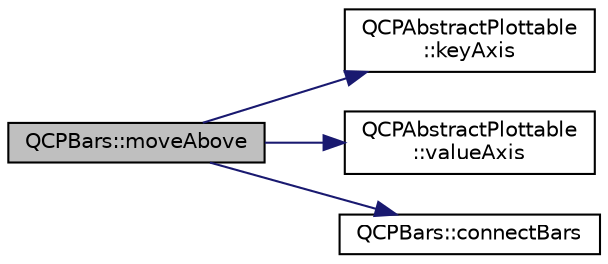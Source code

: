digraph "QCPBars::moveAbove"
{
  edge [fontname="Helvetica",fontsize="10",labelfontname="Helvetica",labelfontsize="10"];
  node [fontname="Helvetica",fontsize="10",shape=record];
  rankdir="LR";
  Node190 [label="QCPBars::moveAbove",height=0.2,width=0.4,color="black", fillcolor="grey75", style="filled", fontcolor="black"];
  Node190 -> Node191 [color="midnightblue",fontsize="10",style="solid",fontname="Helvetica"];
  Node191 [label="QCPAbstractPlottable\l::keyAxis",height=0.2,width=0.4,color="black", fillcolor="white", style="filled",URL="$class_q_c_p_abstract_plottable.html#a2cdd6f0dd5e9a979037f86b4000d9cfe"];
  Node190 -> Node192 [color="midnightblue",fontsize="10",style="solid",fontname="Helvetica"];
  Node192 [label="QCPAbstractPlottable\l::valueAxis",height=0.2,width=0.4,color="black", fillcolor="white", style="filled",URL="$class_q_c_p_abstract_plottable.html#af47809a644a68ffd955fb30b01fb4f2f"];
  Node190 -> Node193 [color="midnightblue",fontsize="10",style="solid",fontname="Helvetica"];
  Node193 [label="QCPBars::connectBars",height=0.2,width=0.4,color="black", fillcolor="white", style="filled",URL="$class_q_c_p_bars.html#a6ea37802cd22f97235cab614b14b9f19"];
}
